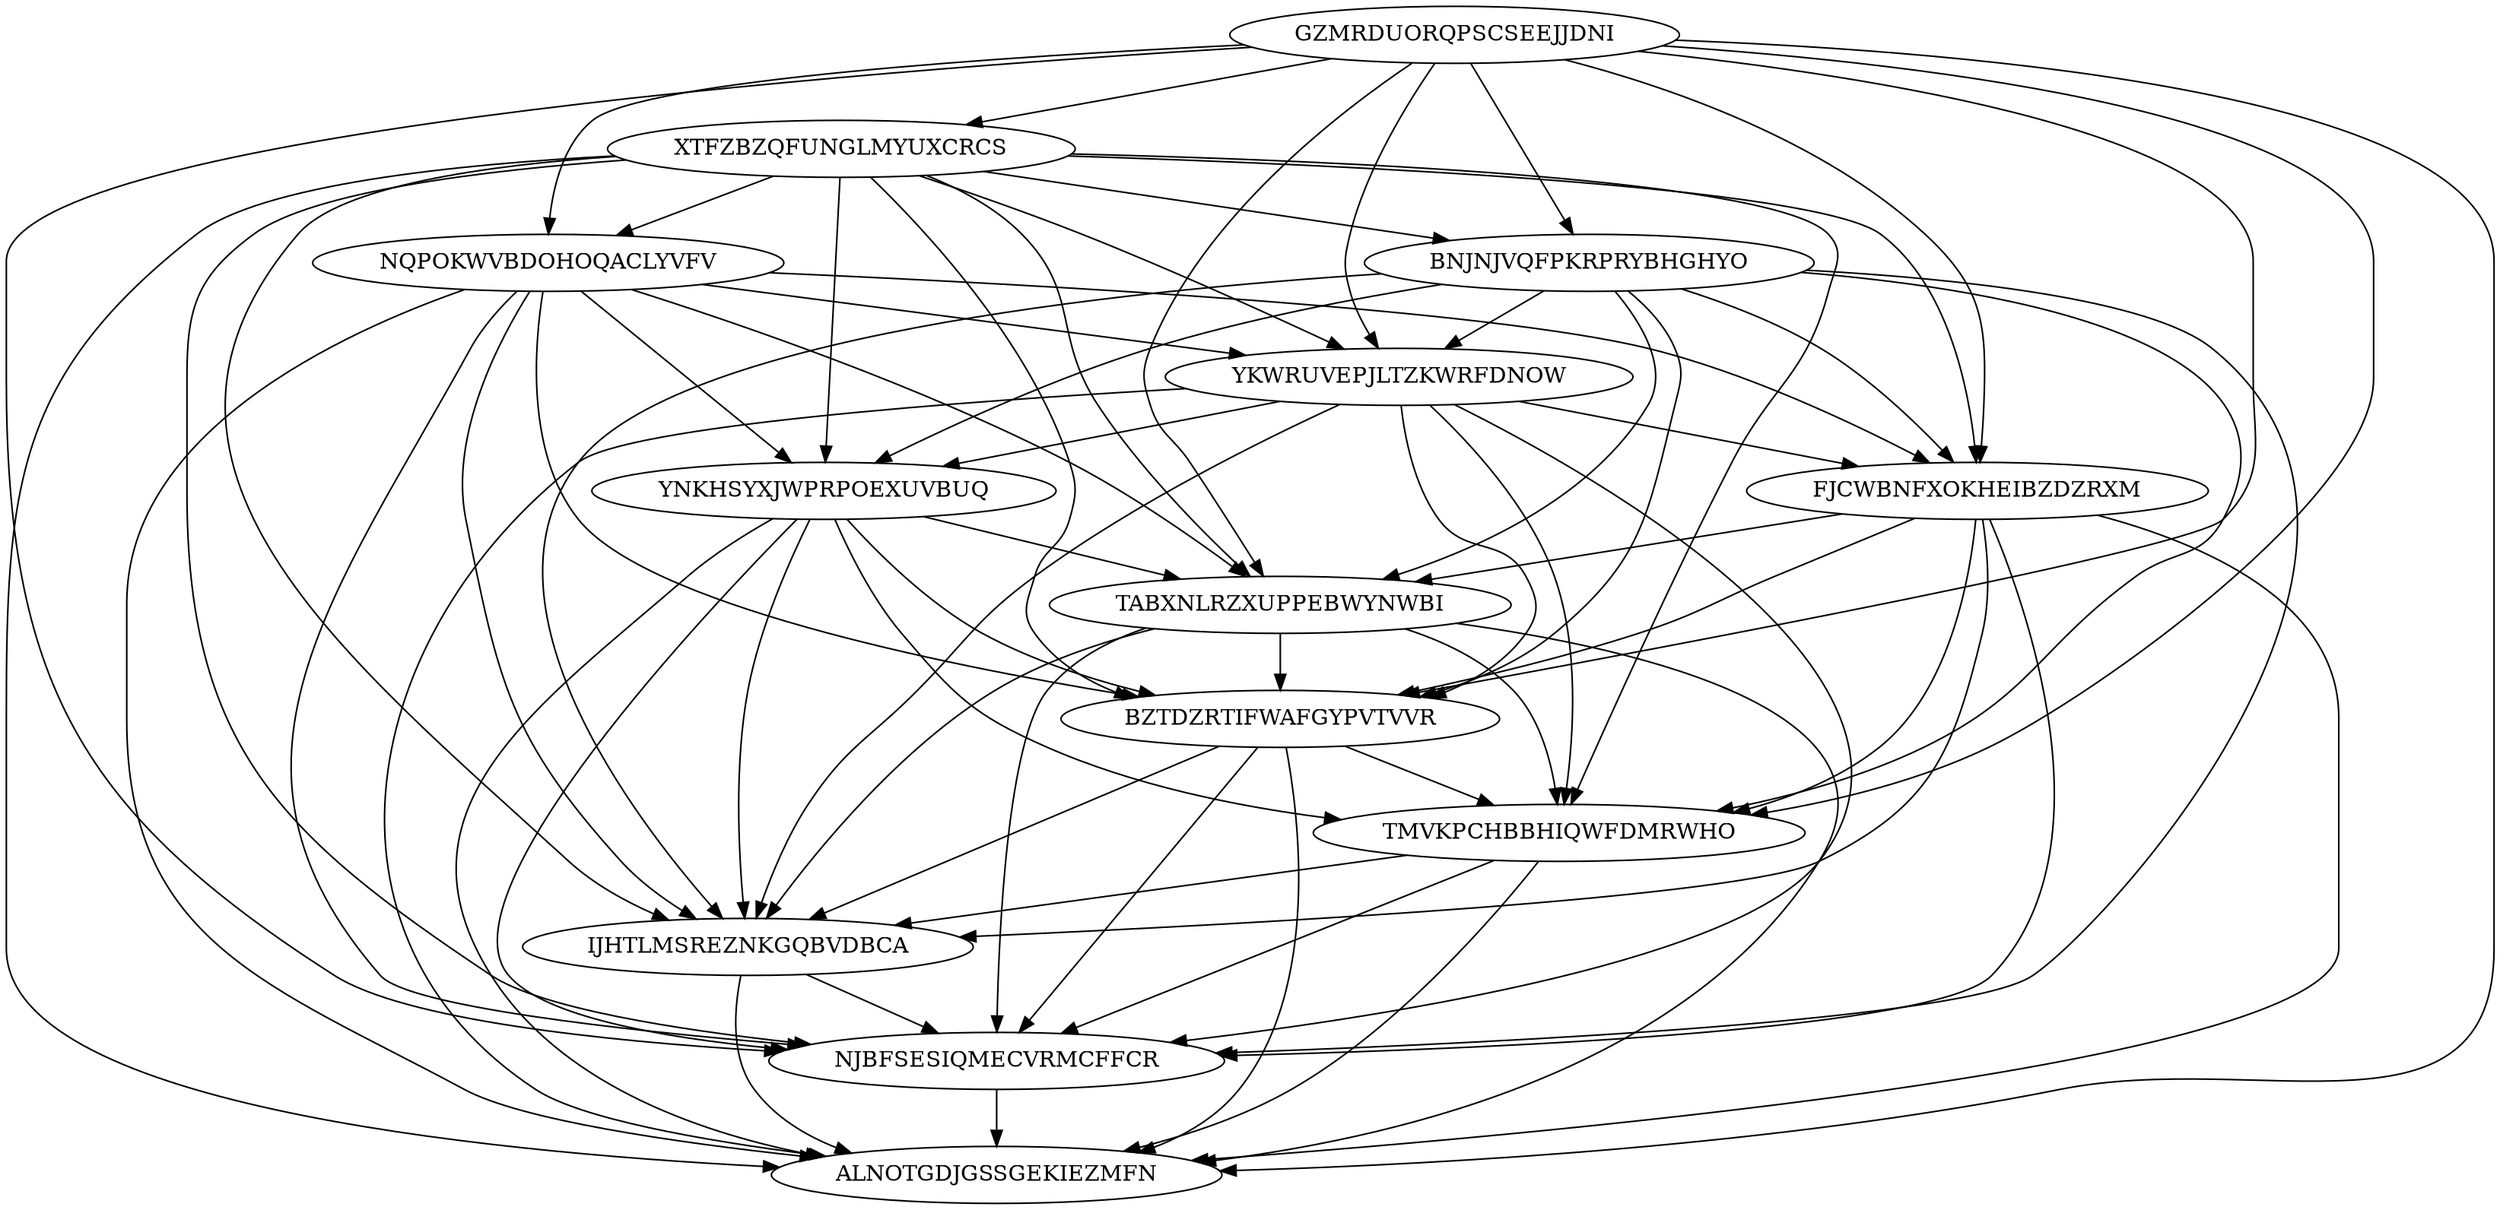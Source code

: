 digraph N13M71 {
	GZMRDUORQPSCSEEJJDNI	[Weight=11];
	XTFZBZQFUNGLMYUXCRCS	[Weight=18];
	BNJNJVQFPKRPRYBHGHYO	[Weight=14];
	NQPOKWVBDOHOQACLYVFV	[Weight=20];
	YKWRUVEPJLTZKWRFDNOW	[Weight=14];
	FJCWBNFXOKHEIBZDZRXM	[Weight=14];
	YNKHSYXJWPRPOEXUVBUQ	[Weight=18];
	TABXNLRZXUPPEBWYNWBI	[Weight=13];
	BZTDZRTIFWAFGYPVTVVR	[Weight=20];
	TMVKPCHBBHIQWFDMRWHO	[Weight=11];
	IJHTLMSREZNKGQBVDBCA	[Weight=16];
	NJBFSESIQMECVRMCFFCR	[Weight=17];
	ALNOTGDJGSSGEKIEZMFN	[Weight=19];
	FJCWBNFXOKHEIBZDZRXM -> ALNOTGDJGSSGEKIEZMFN [Weight=16];
	GZMRDUORQPSCSEEJJDNI -> ALNOTGDJGSSGEKIEZMFN [Weight=14];
	TABXNLRZXUPPEBWYNWBI -> TMVKPCHBBHIQWFDMRWHO [Weight=18];
	YNKHSYXJWPRPOEXUVBUQ -> TMVKPCHBBHIQWFDMRWHO [Weight=10];
	GZMRDUORQPSCSEEJJDNI -> NJBFSESIQMECVRMCFFCR [Weight=16];
	TMVKPCHBBHIQWFDMRWHO -> NJBFSESIQMECVRMCFFCR [Weight=12];
	GZMRDUORQPSCSEEJJDNI -> BZTDZRTIFWAFGYPVTVVR [Weight=20];
	BNJNJVQFPKRPRYBHGHYO -> TABXNLRZXUPPEBWYNWBI [Weight=14];
	YKWRUVEPJLTZKWRFDNOW -> TMVKPCHBBHIQWFDMRWHO [Weight=17];
	BNJNJVQFPKRPRYBHGHYO -> FJCWBNFXOKHEIBZDZRXM [Weight=19];
	YKWRUVEPJLTZKWRFDNOW -> NJBFSESIQMECVRMCFFCR [Weight=10];
	NJBFSESIQMECVRMCFFCR -> ALNOTGDJGSSGEKIEZMFN [Weight=16];
	NQPOKWVBDOHOQACLYVFV -> FJCWBNFXOKHEIBZDZRXM [Weight=17];
	GZMRDUORQPSCSEEJJDNI -> FJCWBNFXOKHEIBZDZRXM [Weight=19];
	TMVKPCHBBHIQWFDMRWHO -> ALNOTGDJGSSGEKIEZMFN [Weight=20];
	NQPOKWVBDOHOQACLYVFV -> BZTDZRTIFWAFGYPVTVVR [Weight=16];
	YNKHSYXJWPRPOEXUVBUQ -> BZTDZRTIFWAFGYPVTVVR [Weight=10];
	BNJNJVQFPKRPRYBHGHYO -> YNKHSYXJWPRPOEXUVBUQ [Weight=18];
	GZMRDUORQPSCSEEJJDNI -> BNJNJVQFPKRPRYBHGHYO [Weight=14];
	TMVKPCHBBHIQWFDMRWHO -> IJHTLMSREZNKGQBVDBCA [Weight=17];
	YNKHSYXJWPRPOEXUVBUQ -> NJBFSESIQMECVRMCFFCR [Weight=14];
	YKWRUVEPJLTZKWRFDNOW -> ALNOTGDJGSSGEKIEZMFN [Weight=17];
	GZMRDUORQPSCSEEJJDNI -> XTFZBZQFUNGLMYUXCRCS [Weight=18];
	NQPOKWVBDOHOQACLYVFV -> YKWRUVEPJLTZKWRFDNOW [Weight=12];
	YKWRUVEPJLTZKWRFDNOW -> YNKHSYXJWPRPOEXUVBUQ [Weight=14];
	IJHTLMSREZNKGQBVDBCA -> NJBFSESIQMECVRMCFFCR [Weight=18];
	BNJNJVQFPKRPRYBHGHYO -> TMVKPCHBBHIQWFDMRWHO [Weight=17];
	XTFZBZQFUNGLMYUXCRCS -> TMVKPCHBBHIQWFDMRWHO [Weight=19];
	XTFZBZQFUNGLMYUXCRCS -> NJBFSESIQMECVRMCFFCR [Weight=11];
	FJCWBNFXOKHEIBZDZRXM -> TMVKPCHBBHIQWFDMRWHO [Weight=17];
	XTFZBZQFUNGLMYUXCRCS -> BNJNJVQFPKRPRYBHGHYO [Weight=15];
	NQPOKWVBDOHOQACLYVFV -> IJHTLMSREZNKGQBVDBCA [Weight=19];
	BZTDZRTIFWAFGYPVTVVR -> ALNOTGDJGSSGEKIEZMFN [Weight=16];
	BNJNJVQFPKRPRYBHGHYO -> IJHTLMSREZNKGQBVDBCA [Weight=14];
	FJCWBNFXOKHEIBZDZRXM -> TABXNLRZXUPPEBWYNWBI [Weight=16];
	XTFZBZQFUNGLMYUXCRCS -> TABXNLRZXUPPEBWYNWBI [Weight=16];
	XTFZBZQFUNGLMYUXCRCS -> BZTDZRTIFWAFGYPVTVVR [Weight=18];
	NQPOKWVBDOHOQACLYVFV -> NJBFSESIQMECVRMCFFCR [Weight=11];
	YKWRUVEPJLTZKWRFDNOW -> IJHTLMSREZNKGQBVDBCA [Weight=15];
	YKWRUVEPJLTZKWRFDNOW -> BZTDZRTIFWAFGYPVTVVR [Weight=11];
	IJHTLMSREZNKGQBVDBCA -> ALNOTGDJGSSGEKIEZMFN [Weight=18];
	YNKHSYXJWPRPOEXUVBUQ -> ALNOTGDJGSSGEKIEZMFN [Weight=17];
	FJCWBNFXOKHEIBZDZRXM -> BZTDZRTIFWAFGYPVTVVR [Weight=17];
	BZTDZRTIFWAFGYPVTVVR -> NJBFSESIQMECVRMCFFCR [Weight=17];
	GZMRDUORQPSCSEEJJDNI -> TMVKPCHBBHIQWFDMRWHO [Weight=11];
	TABXNLRZXUPPEBWYNWBI -> ALNOTGDJGSSGEKIEZMFN [Weight=15];
	BNJNJVQFPKRPRYBHGHYO -> YKWRUVEPJLTZKWRFDNOW [Weight=20];
	FJCWBNFXOKHEIBZDZRXM -> IJHTLMSREZNKGQBVDBCA [Weight=10];
	BZTDZRTIFWAFGYPVTVVR -> IJHTLMSREZNKGQBVDBCA [Weight=18];
	NQPOKWVBDOHOQACLYVFV -> YNKHSYXJWPRPOEXUVBUQ [Weight=16];
	BNJNJVQFPKRPRYBHGHYO -> NJBFSESIQMECVRMCFFCR [Weight=11];
	GZMRDUORQPSCSEEJJDNI -> NQPOKWVBDOHOQACLYVFV [Weight=17];
	YNKHSYXJWPRPOEXUVBUQ -> TABXNLRZXUPPEBWYNWBI [Weight=19];
	YKWRUVEPJLTZKWRFDNOW -> FJCWBNFXOKHEIBZDZRXM [Weight=18];
	TABXNLRZXUPPEBWYNWBI -> BZTDZRTIFWAFGYPVTVVR [Weight=15];
	NQPOKWVBDOHOQACLYVFV -> ALNOTGDJGSSGEKIEZMFN [Weight=14];
	GZMRDUORQPSCSEEJJDNI -> YKWRUVEPJLTZKWRFDNOW [Weight=13];
	TABXNLRZXUPPEBWYNWBI -> NJBFSESIQMECVRMCFFCR [Weight=15];
	TABXNLRZXUPPEBWYNWBI -> IJHTLMSREZNKGQBVDBCA [Weight=16];
	XTFZBZQFUNGLMYUXCRCS -> ALNOTGDJGSSGEKIEZMFN [Weight=20];
	XTFZBZQFUNGLMYUXCRCS -> IJHTLMSREZNKGQBVDBCA [Weight=14];
	XTFZBZQFUNGLMYUXCRCS -> FJCWBNFXOKHEIBZDZRXM [Weight=10];
	XTFZBZQFUNGLMYUXCRCS -> YNKHSYXJWPRPOEXUVBUQ [Weight=15];
	YNKHSYXJWPRPOEXUVBUQ -> IJHTLMSREZNKGQBVDBCA [Weight=12];
	BNJNJVQFPKRPRYBHGHYO -> BZTDZRTIFWAFGYPVTVVR [Weight=17];
	GZMRDUORQPSCSEEJJDNI -> TABXNLRZXUPPEBWYNWBI [Weight=15];
	XTFZBZQFUNGLMYUXCRCS -> YKWRUVEPJLTZKWRFDNOW [Weight=17];
	BZTDZRTIFWAFGYPVTVVR -> TMVKPCHBBHIQWFDMRWHO [Weight=16];
	FJCWBNFXOKHEIBZDZRXM -> NJBFSESIQMECVRMCFFCR [Weight=13];
	NQPOKWVBDOHOQACLYVFV -> TABXNLRZXUPPEBWYNWBI [Weight=19];
	XTFZBZQFUNGLMYUXCRCS -> NQPOKWVBDOHOQACLYVFV [Weight=17];
}
